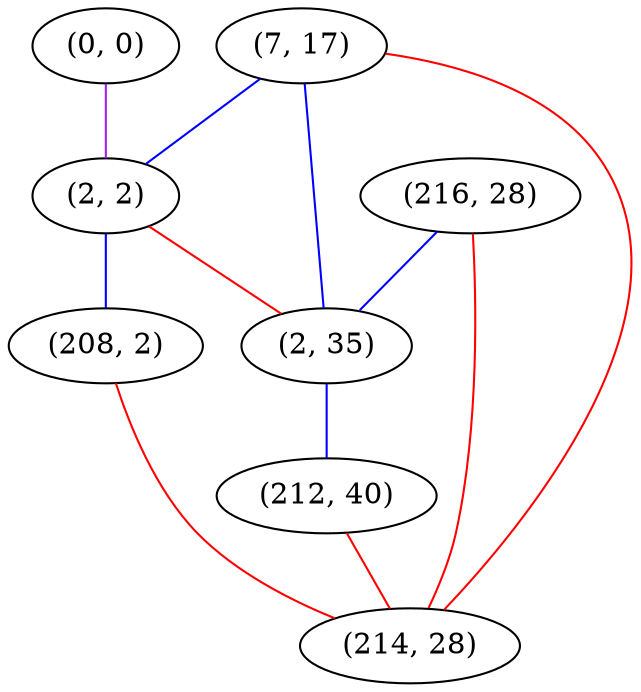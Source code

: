graph "" {
"(0, 0)";
"(216, 28)";
"(7, 17)";
"(2, 2)";
"(208, 2)";
"(2, 35)";
"(212, 40)";
"(214, 28)";
"(0, 0)" -- "(2, 2)"  [color=purple, key=0, weight=4];
"(216, 28)" -- "(214, 28)"  [color=red, key=0, weight=1];
"(216, 28)" -- "(2, 35)"  [color=blue, key=0, weight=3];
"(7, 17)" -- "(214, 28)"  [color=red, key=0, weight=1];
"(7, 17)" -- "(2, 35)"  [color=blue, key=0, weight=3];
"(7, 17)" -- "(2, 2)"  [color=blue, key=0, weight=3];
"(2, 2)" -- "(2, 35)"  [color=red, key=0, weight=1];
"(2, 2)" -- "(208, 2)"  [color=blue, key=0, weight=3];
"(208, 2)" -- "(214, 28)"  [color=red, key=0, weight=1];
"(2, 35)" -- "(212, 40)"  [color=blue, key=0, weight=3];
"(212, 40)" -- "(214, 28)"  [color=red, key=0, weight=1];
}
